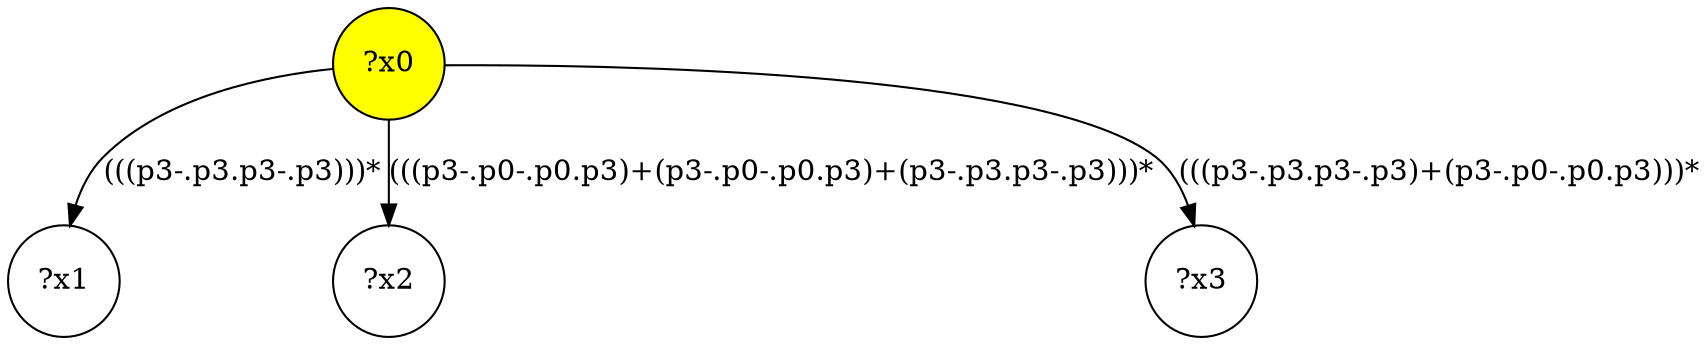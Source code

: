 digraph g {
	x0 [fillcolor="yellow", style="filled," shape=circle, label="?x0"];
	x1 [shape=circle, label="?x1"];
	x0 -> x1 [label="(((p3-.p3.p3-.p3)))*"];
	x2 [shape=circle, label="?x2"];
	x0 -> x2 [label="(((p3-.p0-.p0.p3)+(p3-.p0-.p0.p3)+(p3-.p3.p3-.p3)))*"];
	x3 [shape=circle, label="?x3"];
	x0 -> x3 [label="(((p3-.p3.p3-.p3)+(p3-.p0-.p0.p3)))*"];
}
